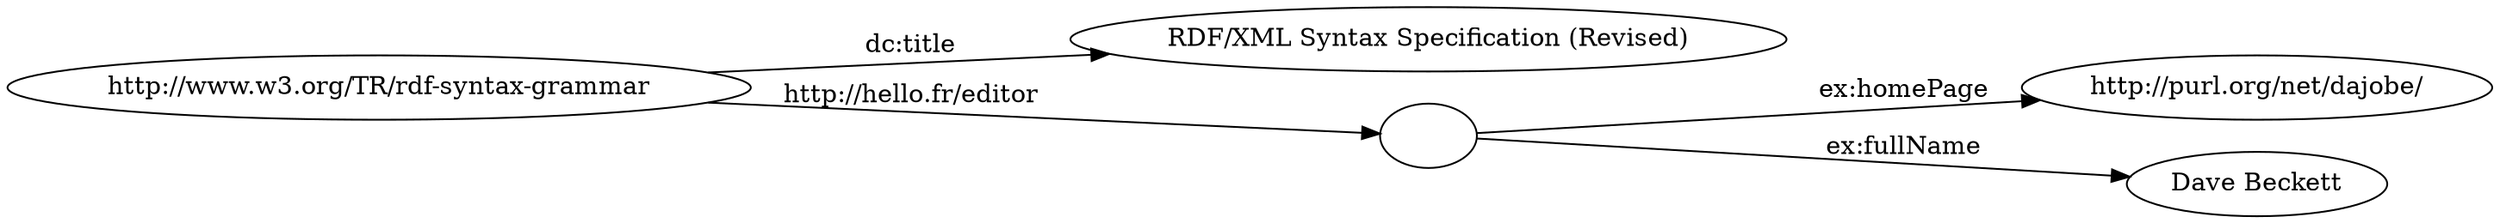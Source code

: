 digraph g {
rankdir=LR;
fontsize=10;
Ne2a1e495eebb9355f65c35b221baf3e2 -> N081f23b7e7aaf8093d5fb128430cafef [label="dc:title"];
Ne2a1e495eebb9355f65c35b221baf3e2 -> Na2a32cdcb493e42f31c811a6fdb6a015 [label="http://hello.fr/editor"];
Na2a32cdcb493e42f31c811a6fdb6a015 -> N80b52def747e8748199c1a0cf66cb35c [label="ex:homePage"];
Na2a32cdcb493e42f31c811a6fdb6a015 -> N53f271b8d0cef8e809247713c99c736b [label="ex:fullName"];
Na2a32cdcb493e42f31c811a6fdb6a015 [ label="" ];
N53f271b8d0cef8e809247713c99c736b [ label="Dave Beckett" ];
N081f23b7e7aaf8093d5fb128430cafef [ label="RDF/XML Syntax Specification (Revised)" ];
N80b52def747e8748199c1a0cf66cb35c [ label="http://purl.org/net/dajobe/" ];
Ne2a1e495eebb9355f65c35b221baf3e2 [ label="http://www.w3.org/TR/rdf-syntax-grammar" ];
}
